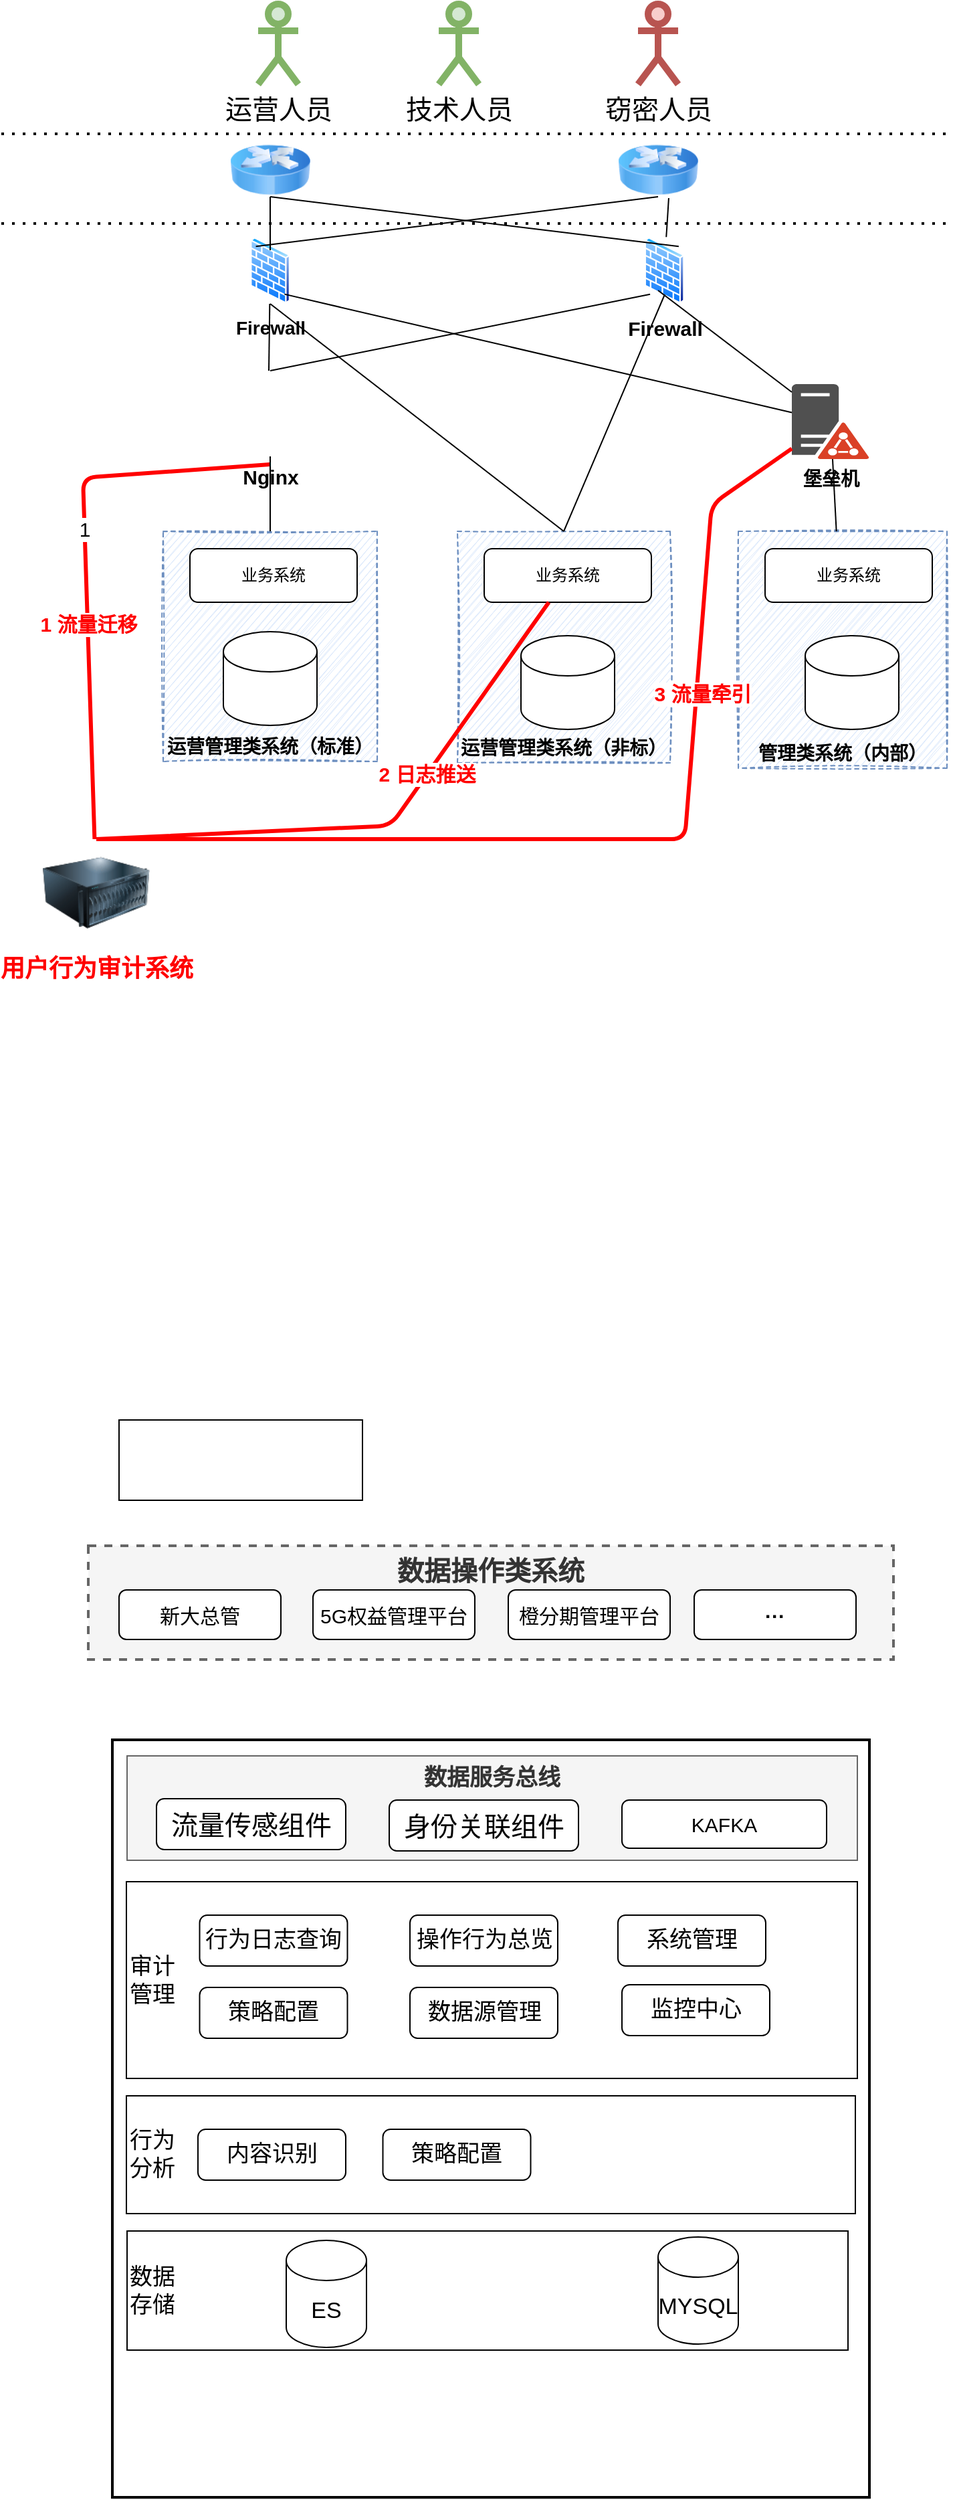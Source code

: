 <mxfile version="14.7.3" type="github">
  <diagram id="snmTSZUqp4Ef1gkClFrM" name="Page-1">
    <mxGraphModel dx="1422" dy="762" grid="0" gridSize="10" guides="1" tooltips="1" connect="1" arrows="1" fold="1" page="1" pageScale="1" pageWidth="827" pageHeight="1169" math="0" shadow="0">
      <root>
        <mxCell id="0" />
        <mxCell id="1" parent="0" />
        <mxCell id="SXkzhFEDn68RfaKezOgj-35" value="运营管理类系统（标准）" style="rounded=0;whiteSpace=wrap;html=1;dashed=1;verticalAlign=bottom;fontSize=14;fillColor=#dae8fc;strokeColor=#6c8ebf;shadow=0;sketch=1;fontStyle=1" parent="1" vertex="1">
          <mxGeometry x="180" y="510" width="160" height="172" as="geometry" />
        </mxCell>
        <mxCell id="SXkzhFEDn68RfaKezOgj-1" value="运营人员" style="shape=umlActor;verticalLabelPosition=bottom;verticalAlign=top;html=1;outlineConnect=0;fillColor=#d5e8d4;strokeColor=#82b366;strokeWidth=5;fontSize=20;" parent="1" vertex="1">
          <mxGeometry x="251" y="116" width="30" height="60" as="geometry" />
        </mxCell>
        <mxCell id="SXkzhFEDn68RfaKezOgj-3" value="技术人员" style="shape=umlActor;verticalLabelPosition=bottom;verticalAlign=top;html=1;outlineConnect=0;fillColor=#d5e8d4;strokeColor=#82b366;strokeWidth=5;fontSize=20;" parent="1" vertex="1">
          <mxGeometry x="386" y="116" width="30" height="60" as="geometry" />
        </mxCell>
        <mxCell id="SXkzhFEDn68RfaKezOgj-4" value="窃密人员" style="shape=umlActor;verticalLabelPosition=bottom;verticalAlign=top;html=1;outlineConnect=0;fillColor=#f8cecc;strokeColor=#b85450;strokeWidth=5;fontSize=20;" parent="1" vertex="1">
          <mxGeometry x="535" y="116" width="30" height="60" as="geometry" />
        </mxCell>
        <mxCell id="SXkzhFEDn68RfaKezOgj-6" value="" style="image;html=1;image=img/lib/clip_art/networking/Router_Icon_128x128.png" parent="1" vertex="1">
          <mxGeometry x="230" y="220" width="60" height="40" as="geometry" />
        </mxCell>
        <mxCell id="SXkzhFEDn68RfaKezOgj-7" value="" style="image;html=1;image=img/lib/clip_art/networking/Router_Icon_128x128.png" parent="1" vertex="1">
          <mxGeometry x="520" y="220" width="60" height="40" as="geometry" />
        </mxCell>
        <mxCell id="SXkzhFEDn68RfaKezOgj-8" value="Nginx" style="shape=image;html=1;verticalAlign=top;verticalLabelPosition=bottom;labelBackgroundColor=#ffffff;imageAspect=0;aspect=fixed;image=https://cdn4.iconfinder.com/data/icons/logos-brands-5/24/nginx-128.png;fontSize=15;fontStyle=1" parent="1" vertex="1">
          <mxGeometry x="228" y="390" width="64" height="64" as="geometry" />
        </mxCell>
        <mxCell id="SXkzhFEDn68RfaKezOgj-10" value="&lt;b&gt;&lt;font style=&quot;font-size: 14px&quot;&gt;Firewall&lt;/font&gt;&lt;/b&gt;" style="aspect=fixed;perimeter=ellipsePerimeter;html=1;align=center;shadow=0;dashed=0;spacingTop=3;image;image=img/lib/active_directory/firewall.svg;" parent="1" vertex="1">
          <mxGeometry x="244.75" y="290" width="30.5" height="50" as="geometry" />
        </mxCell>
        <mxCell id="SXkzhFEDn68RfaKezOgj-11" value="Firewall" style="aspect=fixed;perimeter=ellipsePerimeter;html=1;align=center;shadow=0;dashed=0;spacingTop=3;image;image=img/lib/active_directory/firewall.svg;fontSize=15;fontStyle=1" parent="1" vertex="1">
          <mxGeometry x="539.5" y="290" width="30.5" height="50" as="geometry" />
        </mxCell>
        <mxCell id="SXkzhFEDn68RfaKezOgj-13" value="业务系统" style="rounded=1;whiteSpace=wrap;html=1;verticalAlign=middle;" parent="1" vertex="1">
          <mxGeometry x="200" y="523" width="125" height="40" as="geometry" />
        </mxCell>
        <mxCell id="SXkzhFEDn68RfaKezOgj-15" value="" style="shape=cylinder3;whiteSpace=wrap;html=1;boundedLbl=1;backgroundOutline=1;size=15;" parent="1" vertex="1">
          <mxGeometry x="225" y="585" width="70" height="70" as="geometry" />
        </mxCell>
        <mxCell id="SXkzhFEDn68RfaKezOgj-23" value="" style="endArrow=none;html=1;" parent="1" target="SXkzhFEDn68RfaKezOgj-6" edge="1">
          <mxGeometry width="50" height="50" relative="1" as="geometry">
            <mxPoint x="260" y="300" as="sourcePoint" />
            <mxPoint x="270" y="270" as="targetPoint" />
          </mxGeometry>
        </mxCell>
        <mxCell id="SXkzhFEDn68RfaKezOgj-24" value="" style="endArrow=none;html=1;entryX=0.5;entryY=1;entryDx=0;entryDy=0;exitX=1;exitY=0;exitDx=0;exitDy=0;" parent="1" source="SXkzhFEDn68RfaKezOgj-11" target="SXkzhFEDn68RfaKezOgj-6" edge="1">
          <mxGeometry width="50" height="50" relative="1" as="geometry">
            <mxPoint x="270" y="310" as="sourcePoint" />
            <mxPoint x="270" y="270" as="targetPoint" />
          </mxGeometry>
        </mxCell>
        <mxCell id="SXkzhFEDn68RfaKezOgj-25" value="" style="endArrow=none;html=1;entryX=0;entryY=0;entryDx=0;entryDy=0;exitX=0.5;exitY=1;exitDx=0;exitDy=0;" parent="1" source="SXkzhFEDn68RfaKezOgj-7" target="SXkzhFEDn68RfaKezOgj-10" edge="1">
          <mxGeometry width="50" height="50" relative="1" as="geometry">
            <mxPoint x="575.444" y="307.177" as="sourcePoint" />
            <mxPoint x="270" y="270" as="targetPoint" />
          </mxGeometry>
        </mxCell>
        <mxCell id="SXkzhFEDn68RfaKezOgj-26" value="" style="endArrow=none;html=1;entryX=0.633;entryY=1.025;entryDx=0;entryDy=0;entryPerimeter=0;" parent="1" source="SXkzhFEDn68RfaKezOgj-11" target="SXkzhFEDn68RfaKezOgj-7" edge="1">
          <mxGeometry width="50" height="50" relative="1" as="geometry">
            <mxPoint x="590" y="320" as="sourcePoint" />
            <mxPoint x="640" y="270" as="targetPoint" />
          </mxGeometry>
        </mxCell>
        <mxCell id="SXkzhFEDn68RfaKezOgj-27" value="" style="endArrow=none;html=1;" parent="1" target="SXkzhFEDn68RfaKezOgj-10" edge="1">
          <mxGeometry width="50" height="50" relative="1" as="geometry">
            <mxPoint x="259" y="390" as="sourcePoint" />
            <mxPoint x="255.44" y="350" as="targetPoint" />
          </mxGeometry>
        </mxCell>
        <mxCell id="SXkzhFEDn68RfaKezOgj-29" value="" style="endArrow=none;html=1;entryX=0.5;entryY=0;entryDx=0;entryDy=0;exitX=0;exitY=1;exitDx=0;exitDy=0;" parent="1" source="SXkzhFEDn68RfaKezOgj-11" target="SXkzhFEDn68RfaKezOgj-8" edge="1">
          <mxGeometry width="50" height="50" relative="1" as="geometry">
            <mxPoint x="545.44" y="350" as="sourcePoint" />
            <mxPoint x="244.746" y="387.177" as="targetPoint" />
          </mxGeometry>
        </mxCell>
        <mxCell id="SXkzhFEDn68RfaKezOgj-44" value="用户行为审计系统" style="image;html=1;image=img/lib/clip_art/computers/Server_128x128.png;fontSize=18;fontStyle=1;fontColor=#FF0000;" parent="1" vertex="1">
          <mxGeometry x="90" y="740" width="80" height="80" as="geometry" />
        </mxCell>
        <mxCell id="SXkzhFEDn68RfaKezOgj-54" value="运营管理类系统（非标）" style="rounded=0;whiteSpace=wrap;html=1;dashed=1;verticalAlign=bottom;fontSize=14;fillColor=#dae8fc;strokeColor=#6c8ebf;sketch=1;fontStyle=1" parent="1" vertex="1">
          <mxGeometry x="400" y="510" width="159" height="173" as="geometry" />
        </mxCell>
        <mxCell id="SXkzhFEDn68RfaKezOgj-55" value="业务系统" style="rounded=1;whiteSpace=wrap;html=1;verticalAlign=middle;" parent="1" vertex="1">
          <mxGeometry x="420" y="523" width="125" height="40" as="geometry" />
        </mxCell>
        <mxCell id="SXkzhFEDn68RfaKezOgj-56" value="" style="shape=cylinder3;whiteSpace=wrap;html=1;boundedLbl=1;backgroundOutline=1;size=15;" parent="1" vertex="1">
          <mxGeometry x="447.5" y="588" width="70" height="70" as="geometry" />
        </mxCell>
        <mxCell id="SXkzhFEDn68RfaKezOgj-57" value="管理类系统（内部）" style="rounded=0;whiteSpace=wrap;html=1;dashed=1;verticalAlign=bottom;fontSize=14;fillColor=#dae8fc;strokeColor=#6c8ebf;sketch=1;fontStyle=1" parent="1" vertex="1">
          <mxGeometry x="610" y="510" width="156" height="177" as="geometry" />
        </mxCell>
        <mxCell id="SXkzhFEDn68RfaKezOgj-58" value="业务系统" style="rounded=1;whiteSpace=wrap;html=1;verticalAlign=middle;" parent="1" vertex="1">
          <mxGeometry x="630" y="523" width="125" height="40" as="geometry" />
        </mxCell>
        <mxCell id="SXkzhFEDn68RfaKezOgj-59" value="" style="shape=cylinder3;whiteSpace=wrap;html=1;boundedLbl=1;backgroundOutline=1;size=15;" parent="1" vertex="1">
          <mxGeometry x="660" y="588" width="70" height="70" as="geometry" />
        </mxCell>
        <mxCell id="SXkzhFEDn68RfaKezOgj-60" value="" style="endArrow=none;html=1;fontSize=14;strokeWidth=3;fillColor=#dae8fc;strokeColor=#FF0000;" parent="1" source="SXkzhFEDn68RfaKezOgj-44" edge="1">
          <mxGeometry width="50" height="50" relative="1" as="geometry">
            <mxPoint x="110" y="460" as="sourcePoint" />
            <mxPoint x="260" y="460" as="targetPoint" />
            <Array as="points">
              <mxPoint x="120" y="470" />
            </Array>
          </mxGeometry>
        </mxCell>
        <mxCell id="SXkzhFEDn68RfaKezOgj-78" value="1 流量迁移" style="edgeLabel;html=1;align=center;verticalAlign=middle;resizable=0;points=[];fontSize=15;fontStyle=1;fontColor=#FF0000;" parent="SXkzhFEDn68RfaKezOgj-60" vertex="1" connectable="0">
          <mxGeometry x="-0.215" relative="1" as="geometry">
            <mxPoint as="offset" />
          </mxGeometry>
        </mxCell>
        <mxCell id="SXkzhFEDn68RfaKezOgj-80" value="1" style="edgeLabel;html=1;align=center;verticalAlign=middle;resizable=0;points=[];fontSize=15;" parent="SXkzhFEDn68RfaKezOgj-60" vertex="1" connectable="0">
          <mxGeometry x="0.131" relative="1" as="geometry">
            <mxPoint as="offset" />
          </mxGeometry>
        </mxCell>
        <mxCell id="SXkzhFEDn68RfaKezOgj-61" value="" style="endArrow=none;html=1;fontSize=14;exitX=0.5;exitY=0;exitDx=0;exitDy=0;" parent="1" source="SXkzhFEDn68RfaKezOgj-35" target="SXkzhFEDn68RfaKezOgj-8" edge="1">
          <mxGeometry width="50" height="50" relative="1" as="geometry">
            <mxPoint x="380" y="490" as="sourcePoint" />
            <mxPoint x="430" y="440" as="targetPoint" />
          </mxGeometry>
        </mxCell>
        <mxCell id="SXkzhFEDn68RfaKezOgj-62" value="" style="endArrow=none;html=1;fontSize=14;entryX=0.5;entryY=1;entryDx=0;entryDy=0;exitX=0.5;exitY=0;exitDx=0;exitDy=0;" parent="1" source="SXkzhFEDn68RfaKezOgj-54" target="SXkzhFEDn68RfaKezOgj-10" edge="1">
          <mxGeometry width="50" height="50" relative="1" as="geometry">
            <mxPoint x="470" y="450" as="sourcePoint" />
            <mxPoint x="520" y="400" as="targetPoint" />
          </mxGeometry>
        </mxCell>
        <mxCell id="SXkzhFEDn68RfaKezOgj-63" value="" style="endArrow=none;html=1;fontSize=14;exitX=0.5;exitY=0;exitDx=0;exitDy=0;" parent="1" source="SXkzhFEDn68RfaKezOgj-54" edge="1">
          <mxGeometry width="50" height="50" relative="1" as="geometry">
            <mxPoint x="510" y="440" as="sourcePoint" />
            <mxPoint x="555" y="333" as="targetPoint" />
          </mxGeometry>
        </mxCell>
        <mxCell id="SXkzhFEDn68RfaKezOgj-66" value="堡垒机" style="pointerEvents=1;shadow=0;dashed=0;html=1;strokeColor=none;fillColor=#505050;labelPosition=center;verticalLabelPosition=bottom;verticalAlign=top;outlineConnect=0;align=center;shape=mxgraph.office.servers.active_directory_federation_services_server_orange;fontSize=14;fontStyle=1" parent="1" vertex="1">
          <mxGeometry x="650" y="400" width="58" height="56" as="geometry" />
        </mxCell>
        <mxCell id="SXkzhFEDn68RfaKezOgj-67" value="" style="endArrow=none;html=1;fontSize=14;" parent="1" source="SXkzhFEDn68RfaKezOgj-66" edge="1">
          <mxGeometry width="50" height="50" relative="1" as="geometry">
            <mxPoint x="640" y="410" as="sourcePoint" />
            <mxPoint x="550" y="330" as="targetPoint" />
          </mxGeometry>
        </mxCell>
        <mxCell id="SXkzhFEDn68RfaKezOgj-68" value="" style="endArrow=none;html=1;fontSize=14;entryX=1;entryY=1;entryDx=0;entryDy=0;" parent="1" source="SXkzhFEDn68RfaKezOgj-66" target="SXkzhFEDn68RfaKezOgj-10" edge="1">
          <mxGeometry width="50" height="50" relative="1" as="geometry">
            <mxPoint x="350" y="380" as="sourcePoint" />
            <mxPoint x="400" y="330" as="targetPoint" />
          </mxGeometry>
        </mxCell>
        <mxCell id="SXkzhFEDn68RfaKezOgj-69" value="" style="endArrow=none;html=1;fontSize=14;" parent="1" source="SXkzhFEDn68RfaKezOgj-57" target="SXkzhFEDn68RfaKezOgj-66" edge="1">
          <mxGeometry width="50" height="50" relative="1" as="geometry">
            <mxPoint x="130" y="471.111" as="sourcePoint" />
            <mxPoint x="700" y="480" as="targetPoint" />
          </mxGeometry>
        </mxCell>
        <mxCell id="SXkzhFEDn68RfaKezOgj-70" value="" style="endArrow=none;html=1;fontSize=14;strokeWidth=3;exitX=0.5;exitY=0;exitDx=0;exitDy=0;fillColor=#f8cecc;strokeColor=#FF0000;" parent="1" source="SXkzhFEDn68RfaKezOgj-44" target="SXkzhFEDn68RfaKezOgj-55" edge="1">
          <mxGeometry width="50" height="50" relative="1" as="geometry">
            <mxPoint x="440" y="870" as="sourcePoint" />
            <mxPoint x="490" y="820" as="targetPoint" />
            <Array as="points">
              <mxPoint x="350" y="730" />
            </Array>
          </mxGeometry>
        </mxCell>
        <mxCell id="SXkzhFEDn68RfaKezOgj-81" value="2 日志推送" style="edgeLabel;html=1;align=center;verticalAlign=middle;resizable=0;points=[];fontSize=15;fontStyle=1;fontColor=#FF0000;" parent="SXkzhFEDn68RfaKezOgj-70" vertex="1" connectable="0">
          <mxGeometry x="0.261" y="1" relative="1" as="geometry">
            <mxPoint as="offset" />
          </mxGeometry>
        </mxCell>
        <mxCell id="SXkzhFEDn68RfaKezOgj-72" value="" style="endArrow=none;html=1;fontSize=14;strokeWidth=3;strokeColor=#FF0000;" parent="1" target="SXkzhFEDn68RfaKezOgj-66" edge="1">
          <mxGeometry width="50" height="50" relative="1" as="geometry">
            <mxPoint x="130" y="740" as="sourcePoint" />
            <mxPoint x="630" y="460" as="targetPoint" />
            <Array as="points">
              <mxPoint x="570" y="740" />
              <mxPoint x="590" y="490" />
            </Array>
          </mxGeometry>
        </mxCell>
        <mxCell id="SXkzhFEDn68RfaKezOgj-84" value="3 流量牵引" style="edgeLabel;html=1;align=center;verticalAlign=middle;resizable=0;points=[];fontSize=15;fontColor=#FF0000;fontStyle=1" parent="SXkzhFEDn68RfaKezOgj-72" vertex="1" connectable="0">
          <mxGeometry x="0.439" y="-4" relative="1" as="geometry">
            <mxPoint as="offset" />
          </mxGeometry>
        </mxCell>
        <mxCell id="SXkzhFEDn68RfaKezOgj-73" value="" style="endArrow=none;dashed=1;html=1;dashPattern=1 3;strokeWidth=2;fontSize=14;" parent="1" edge="1">
          <mxGeometry width="50" height="50" relative="1" as="geometry">
            <mxPoint x="59" y="213" as="sourcePoint" />
            <mxPoint x="769" y="213" as="targetPoint" />
          </mxGeometry>
        </mxCell>
        <mxCell id="SXkzhFEDn68RfaKezOgj-74" value="" style="endArrow=none;dashed=1;html=1;dashPattern=1 3;strokeWidth=2;fontSize=14;" parent="1" edge="1">
          <mxGeometry width="50" height="50" relative="1" as="geometry">
            <mxPoint x="59" y="280" as="sourcePoint" />
            <mxPoint x="769" y="280" as="targetPoint" />
          </mxGeometry>
        </mxCell>
        <mxCell id="UweyEfgmU2HgiWFSDiiN-1" value="" style="whiteSpace=wrap;html=1;aspect=fixed;strokeWidth=2;" vertex="1" parent="1">
          <mxGeometry x="142" y="1413" width="566" height="566" as="geometry" />
        </mxCell>
        <mxCell id="UweyEfgmU2HgiWFSDiiN-2" value="" style="rounded=0;whiteSpace=wrap;html=1;" vertex="1" parent="1">
          <mxGeometry x="147" y="1174" width="182" height="60" as="geometry" />
        </mxCell>
        <mxCell id="UweyEfgmU2HgiWFSDiiN-4" value="&lt;b style=&quot;font-size: 17px;&quot;&gt;数据服务总线&lt;/b&gt;" style="rounded=0;whiteSpace=wrap;html=1;fillColor=#f5f5f5;strokeColor=#666666;fontColor=#333333;align=center;fontSize=17;verticalAlign=top;" vertex="1" parent="1">
          <mxGeometry x="153" y="1425" width="546" height="78" as="geometry" />
        </mxCell>
        <mxCell id="UweyEfgmU2HgiWFSDiiN-5" value="流量传感组件" style="rounded=1;whiteSpace=wrap;html=1;fontSize=20;" vertex="1" parent="1">
          <mxGeometry x="175" y="1457" width="141.5" height="38" as="geometry" />
        </mxCell>
        <mxCell id="UweyEfgmU2HgiWFSDiiN-6" value="KAFKA" style="rounded=1;whiteSpace=wrap;html=1;fontSize=15;" vertex="1" parent="1">
          <mxGeometry x="523" y="1458" width="153" height="36" as="geometry" />
        </mxCell>
        <mxCell id="UweyEfgmU2HgiWFSDiiN-7" value="数据操作类系统" style="rounded=0;whiteSpace=wrap;html=1;fontSize=20;dashed=1;fillColor=#f5f5f5;strokeColor=#666666;fontColor=#333333;strokeWidth=2;verticalAlign=top;fontStyle=1" vertex="1" parent="1">
          <mxGeometry x="124" y="1268" width="602" height="85" as="geometry" />
        </mxCell>
        <mxCell id="UweyEfgmU2HgiWFSDiiN-8" value="新大总管" style="rounded=1;whiteSpace=wrap;html=1;fontSize=15;" vertex="1" parent="1">
          <mxGeometry x="147" y="1301" width="121" height="37" as="geometry" />
        </mxCell>
        <mxCell id="UweyEfgmU2HgiWFSDiiN-10" value="5G权益管理平台" style="rounded=1;whiteSpace=wrap;html=1;fontSize=15;" vertex="1" parent="1">
          <mxGeometry x="292" y="1301" width="121" height="37" as="geometry" />
        </mxCell>
        <mxCell id="UweyEfgmU2HgiWFSDiiN-11" value="橙分期管理平台" style="rounded=1;whiteSpace=wrap;html=1;fontSize=15;" vertex="1" parent="1">
          <mxGeometry x="438" y="1301" width="121" height="37" as="geometry" />
        </mxCell>
        <mxCell id="UweyEfgmU2HgiWFSDiiN-12" value="&lt;b&gt;···&lt;/b&gt;" style="rounded=1;whiteSpace=wrap;html=1;fontSize=15;" vertex="1" parent="1">
          <mxGeometry x="577" y="1301" width="121" height="37" as="geometry" />
        </mxCell>
        <mxCell id="UweyEfgmU2HgiWFSDiiN-13" value="身份关联组件" style="rounded=1;whiteSpace=wrap;html=1;fontSize=20;" vertex="1" parent="1">
          <mxGeometry x="349" y="1458" width="141.5" height="38" as="geometry" />
        </mxCell>
        <mxCell id="UweyEfgmU2HgiWFSDiiN-15" value="行为&lt;br&gt;分析" style="rounded=0;whiteSpace=wrap;html=1;fontSize=17;strokeWidth=1;align=left;verticalAlign=middle;" vertex="1" parent="1">
          <mxGeometry x="152.5" y="1679" width="545" height="88" as="geometry" />
        </mxCell>
        <mxCell id="UweyEfgmU2HgiWFSDiiN-16" value="数据&lt;br&gt;存储" style="rounded=0;whiteSpace=wrap;html=1;fontSize=17;strokeWidth=1;align=left;verticalAlign=middle;" vertex="1" parent="1">
          <mxGeometry x="153" y="1780" width="539" height="89" as="geometry" />
        </mxCell>
        <mxCell id="UweyEfgmU2HgiWFSDiiN-17" value="ES" style="shape=cylinder3;whiteSpace=wrap;html=1;boundedLbl=1;backgroundOutline=1;size=15;fontSize=17;strokeWidth=1;align=center;verticalAlign=middle;" vertex="1" parent="1">
          <mxGeometry x="272" y="1787" width="60" height="80" as="geometry" />
        </mxCell>
        <mxCell id="UweyEfgmU2HgiWFSDiiN-18" value="MYSQL" style="shape=cylinder3;whiteSpace=wrap;html=1;boundedLbl=1;backgroundOutline=1;size=15;fontSize=17;strokeWidth=1;align=center;verticalAlign=middle;" vertex="1" parent="1">
          <mxGeometry x="550" y="1784.5" width="60" height="80" as="geometry" />
        </mxCell>
        <mxCell id="UweyEfgmU2HgiWFSDiiN-19" value="策略配置" style="rounded=1;whiteSpace=wrap;html=1;fontSize=17;strokeWidth=1;align=center;verticalAlign=middle;" vertex="1" parent="1">
          <mxGeometry x="344.25" y="1704" width="110.5" height="38" as="geometry" />
        </mxCell>
        <mxCell id="UweyEfgmU2HgiWFSDiiN-21" value="内容识别" style="rounded=1;whiteSpace=wrap;html=1;fontSize=17;strokeWidth=1;align=center;verticalAlign=middle;" vertex="1" parent="1">
          <mxGeometry x="206" y="1704" width="110.5" height="38" as="geometry" />
        </mxCell>
        <mxCell id="UweyEfgmU2HgiWFSDiiN-22" value="审计&lt;br&gt;管理" style="rounded=0;whiteSpace=wrap;html=1;fontSize=17;strokeWidth=1;align=left;verticalAlign=middle;" vertex="1" parent="1">
          <mxGeometry x="152.5" y="1519" width="546.5" height="147" as="geometry" />
        </mxCell>
        <mxCell id="UweyEfgmU2HgiWFSDiiN-23" value="行为日志查询" style="rounded=1;whiteSpace=wrap;html=1;fontSize=17;strokeWidth=1;align=center;verticalAlign=middle;" vertex="1" parent="1">
          <mxGeometry x="207.25" y="1544" width="110.5" height="38" as="geometry" />
        </mxCell>
        <mxCell id="UweyEfgmU2HgiWFSDiiN-24" value="策略配置" style="rounded=1;whiteSpace=wrap;html=1;fontSize=17;strokeWidth=1;align=center;verticalAlign=middle;" vertex="1" parent="1">
          <mxGeometry x="207.25" y="1598" width="110.5" height="38" as="geometry" />
        </mxCell>
        <mxCell id="UweyEfgmU2HgiWFSDiiN-25" value="操作行为总览" style="rounded=1;whiteSpace=wrap;html=1;fontSize=17;strokeWidth=1;align=center;verticalAlign=middle;" vertex="1" parent="1">
          <mxGeometry x="364.5" y="1544" width="110.5" height="38" as="geometry" />
        </mxCell>
        <mxCell id="UweyEfgmU2HgiWFSDiiN-26" value="数据源管理" style="rounded=1;whiteSpace=wrap;html=1;fontSize=17;strokeWidth=1;align=center;verticalAlign=middle;" vertex="1" parent="1">
          <mxGeometry x="364.5" y="1598" width="110.5" height="38" as="geometry" />
        </mxCell>
        <mxCell id="UweyEfgmU2HgiWFSDiiN-27" value="系统管理" style="rounded=1;whiteSpace=wrap;html=1;fontSize=17;strokeWidth=1;align=center;verticalAlign=middle;" vertex="1" parent="1">
          <mxGeometry x="520" y="1544" width="110.5" height="38" as="geometry" />
        </mxCell>
        <mxCell id="UweyEfgmU2HgiWFSDiiN-28" value="监控中心" style="rounded=1;whiteSpace=wrap;html=1;fontSize=17;strokeWidth=1;align=center;verticalAlign=middle;" vertex="1" parent="1">
          <mxGeometry x="523" y="1596" width="110.5" height="38" as="geometry" />
        </mxCell>
      </root>
    </mxGraphModel>
  </diagram>
</mxfile>
